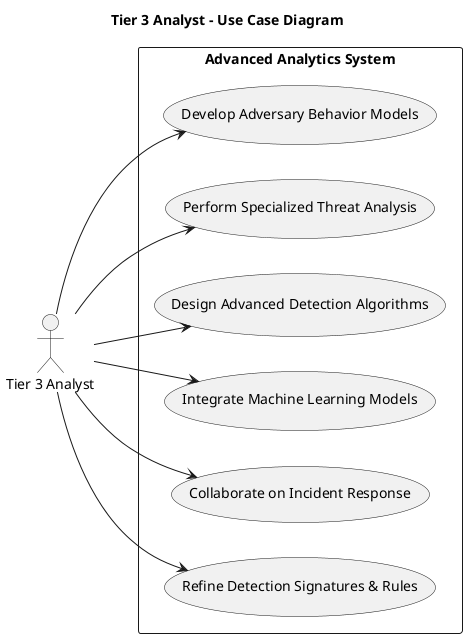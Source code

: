 @startuml
title Tier 3 Analyst - Use Case Diagram
left to right direction

actor "Tier 3 Analyst" as Analyst

rectangle "Advanced Analytics System" {
    usecase "Develop Adversary Behavior Models" as UC1
    usecase "Perform Specialized Threat Analysis" as UC2
    usecase "Design Advanced Detection Algorithms" as UC3
    usecase "Integrate Machine Learning Models" as UC4
    usecase "Collaborate on Incident Response" as UC5
    usecase "Refine Detection Signatures & Rules" as UC6
}

Analyst --> UC1
Analyst --> UC2
Analyst --> UC3
Analyst --> UC4
Analyst --> UC5
Analyst --> UC6

@enduml
